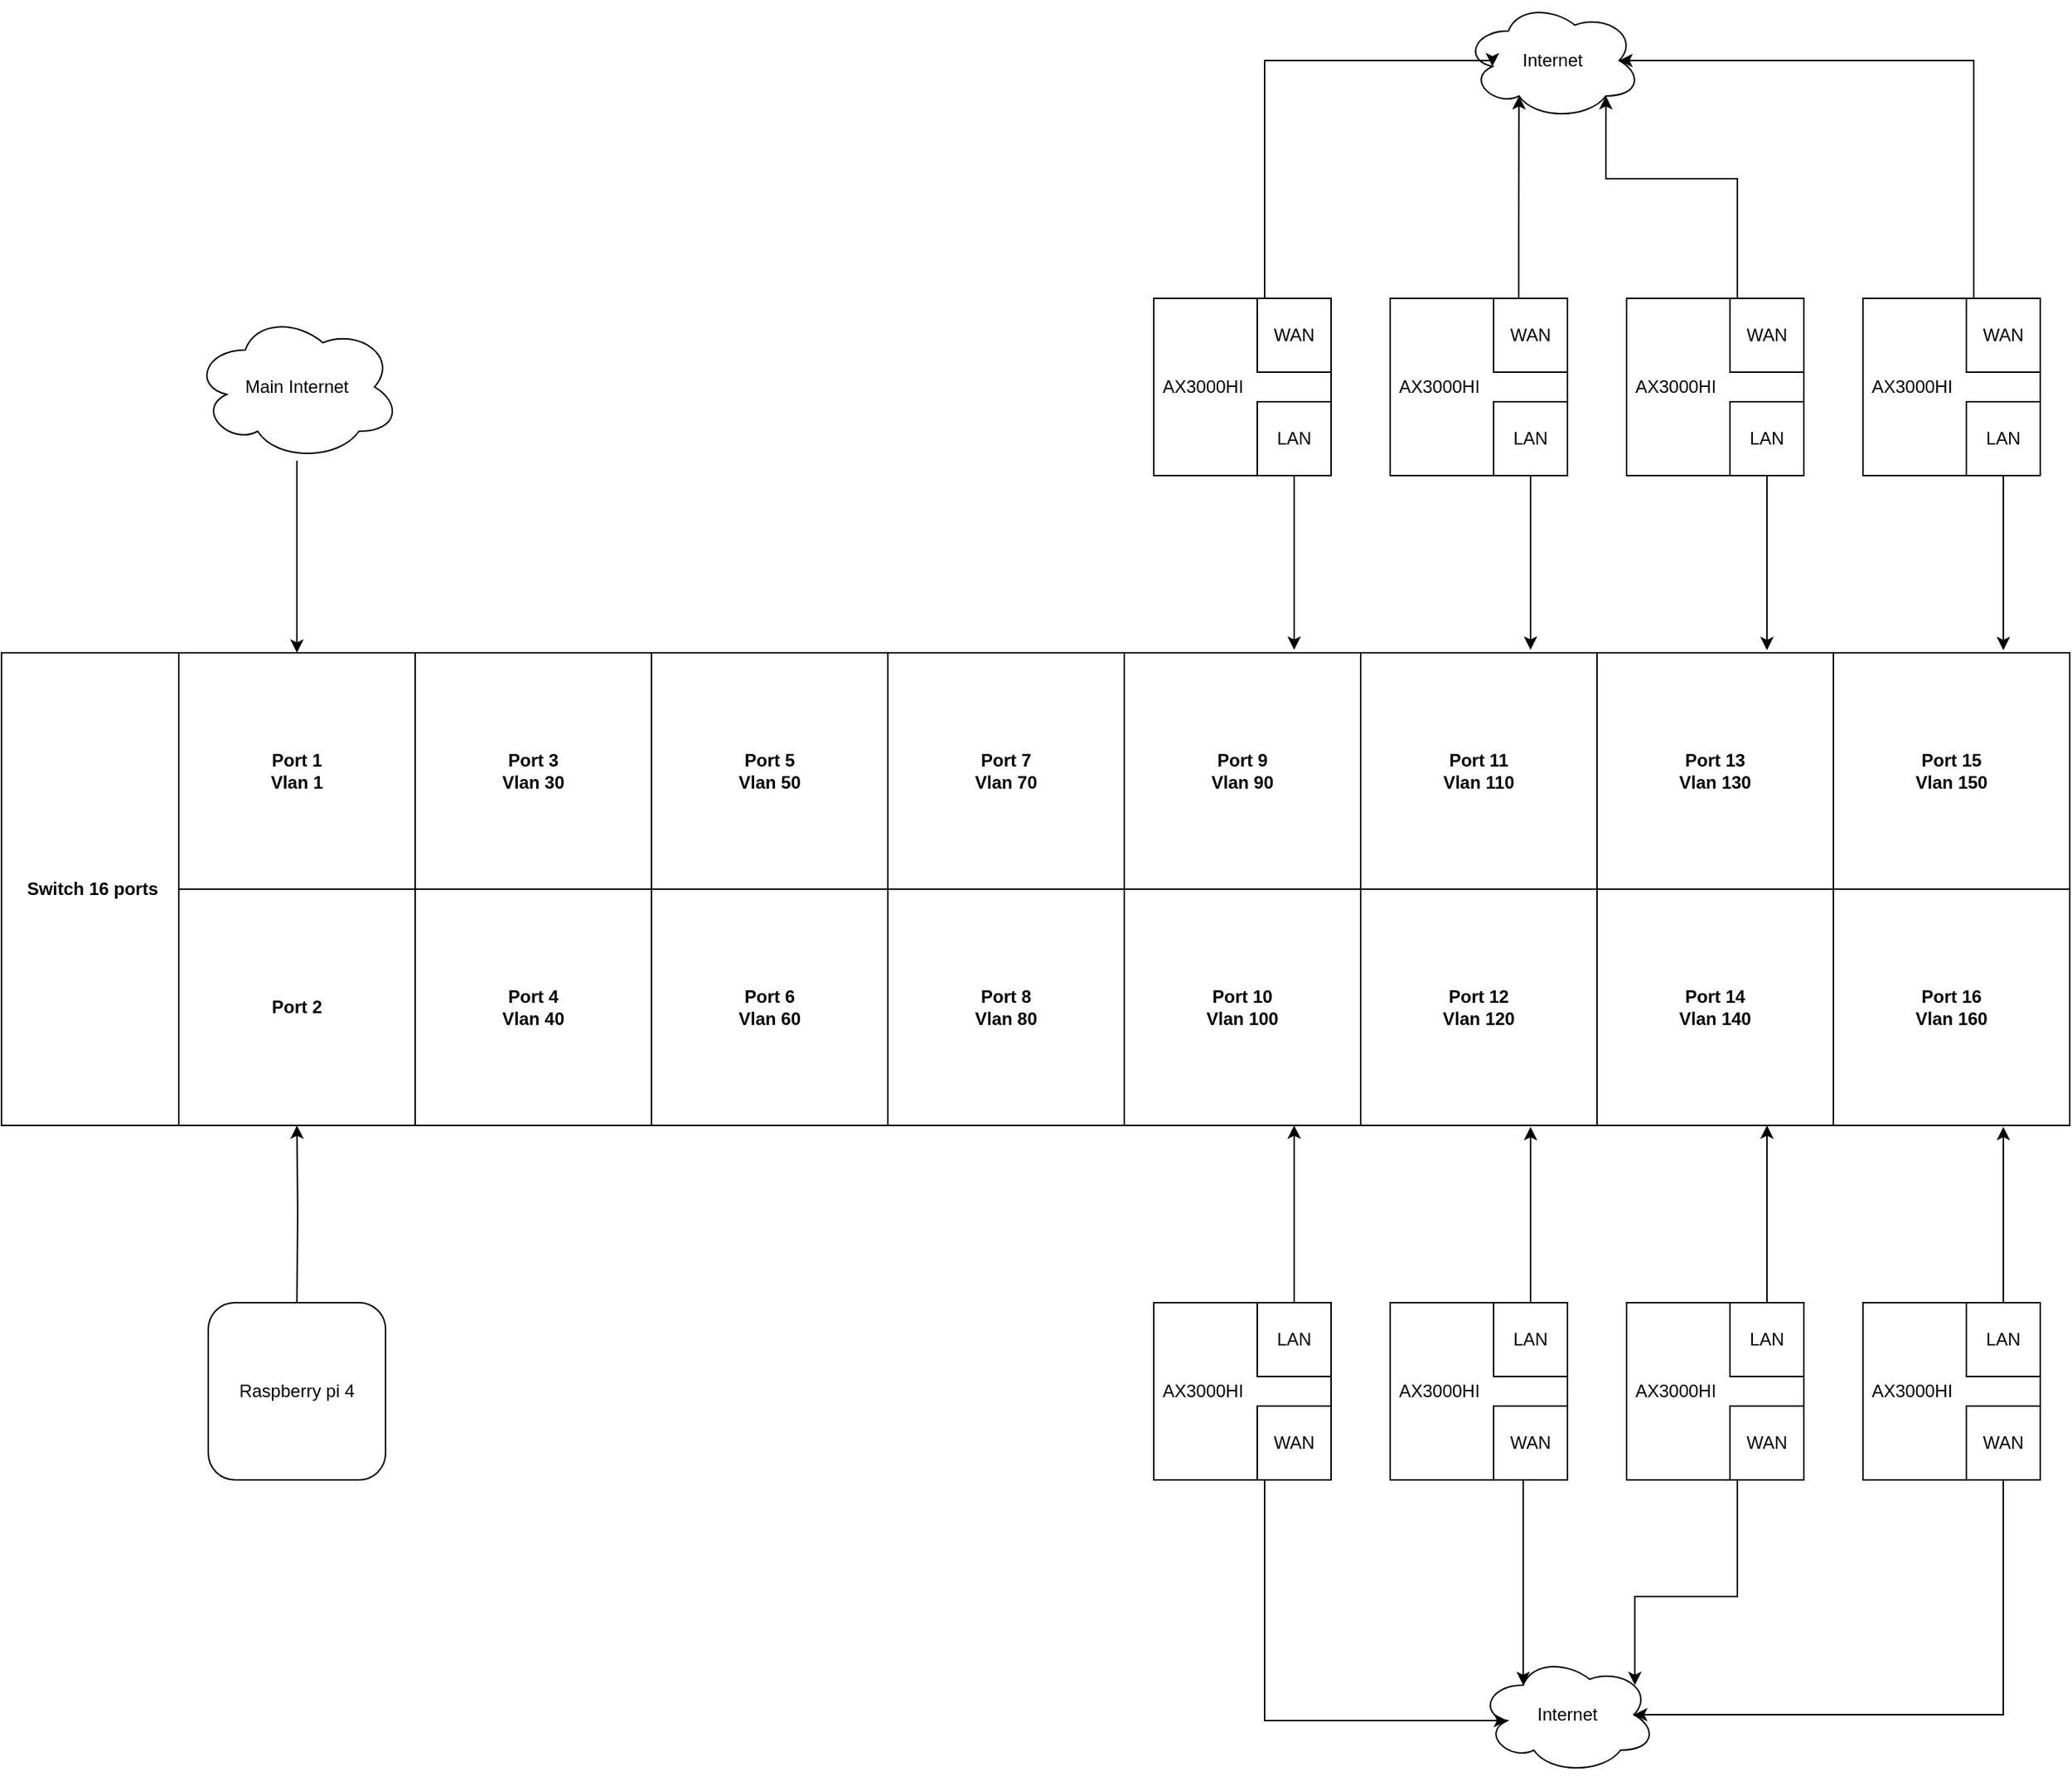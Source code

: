 <mxfile version="24.7.17">
  <diagram name="Page-1" id="Pustb5GKsU62MvkAhm4x">
    <mxGraphModel dx="2587" dy="2399" grid="1" gridSize="10" guides="1" tooltips="1" connect="1" arrows="1" fold="1" page="1" pageScale="1" pageWidth="827" pageHeight="1169" math="0" shadow="0">
      <root>
        <mxCell id="0" />
        <mxCell id="1" parent="0" />
        <mxCell id="XB9vf3TUTmff6KcdeBLE-42" value="&lt;div&gt;Port 2&lt;/div&gt;" style="whiteSpace=wrap;html=1;aspect=fixed;fontStyle=1" vertex="1" parent="1">
          <mxGeometry x="260" y="1" width="160" height="160" as="geometry" />
        </mxCell>
        <mxCell id="XB9vf3TUTmff6KcdeBLE-43" value="&lt;div&gt;Port 4&lt;/div&gt;&lt;div&gt;Vlan 40&lt;br&gt;&lt;/div&gt;" style="whiteSpace=wrap;html=1;aspect=fixed;fontStyle=1" vertex="1" parent="1">
          <mxGeometry x="420" y="1" width="160" height="160" as="geometry" />
        </mxCell>
        <mxCell id="XB9vf3TUTmff6KcdeBLE-44" value="&lt;div&gt;Port 6&lt;/div&gt;&lt;div&gt;Vlan 60&lt;br&gt;&lt;/div&gt;" style="whiteSpace=wrap;html=1;aspect=fixed;fontStyle=1" vertex="1" parent="1">
          <mxGeometry x="580" y="1" width="160" height="160" as="geometry" />
        </mxCell>
        <mxCell id="XB9vf3TUTmff6KcdeBLE-45" value="&lt;div&gt;Port 8&lt;/div&gt;&lt;div&gt;Vlan 80&lt;br&gt;&lt;/div&gt;" style="whiteSpace=wrap;html=1;aspect=fixed;fontStyle=1" vertex="1" parent="1">
          <mxGeometry x="740" y="1" width="160" height="160" as="geometry" />
        </mxCell>
        <mxCell id="XB9vf3TUTmff6KcdeBLE-46" value="&lt;div&gt;Port 10&lt;/div&gt;&lt;div&gt;Vlan 100&lt;br&gt;&lt;/div&gt;" style="whiteSpace=wrap;html=1;aspect=fixed;fontStyle=1" vertex="1" parent="1">
          <mxGeometry x="900" y="1" width="160" height="160" as="geometry" />
        </mxCell>
        <mxCell id="XB9vf3TUTmff6KcdeBLE-47" value="&lt;div&gt;Port 12&lt;/div&gt;&lt;div&gt;Vlan 120&lt;br&gt;&lt;/div&gt;" style="whiteSpace=wrap;html=1;aspect=fixed;fontStyle=1" vertex="1" parent="1">
          <mxGeometry x="1060" y="1" width="160" height="160" as="geometry" />
        </mxCell>
        <mxCell id="XB9vf3TUTmff6KcdeBLE-48" value="&lt;div&gt;Port 14&lt;/div&gt;&lt;div&gt;Vlan 140&lt;br&gt;&lt;/div&gt;" style="whiteSpace=wrap;html=1;aspect=fixed;fontStyle=1" vertex="1" parent="1">
          <mxGeometry x="1220" y="1" width="160" height="160" as="geometry" />
        </mxCell>
        <mxCell id="XB9vf3TUTmff6KcdeBLE-49" value="&lt;div&gt;Port 16&lt;/div&gt;&lt;div&gt;Vlan 160&lt;br&gt;&lt;/div&gt;" style="whiteSpace=wrap;html=1;aspect=fixed;fontStyle=1" vertex="1" parent="1">
          <mxGeometry x="1380" y="1" width="160" height="160" as="geometry" />
        </mxCell>
        <mxCell id="XB9vf3TUTmff6KcdeBLE-50" value="Port 1&lt;br&gt;Vlan 1" style="whiteSpace=wrap;html=1;aspect=fixed;fontStyle=1" vertex="1" parent="1">
          <mxGeometry x="260" y="-159" width="160" height="160" as="geometry" />
        </mxCell>
        <mxCell id="XB9vf3TUTmff6KcdeBLE-51" value="&lt;div&gt;Port 3&lt;/div&gt;&lt;div&gt;Vlan 30&lt;br&gt;&lt;/div&gt;" style="whiteSpace=wrap;html=1;aspect=fixed;fontStyle=1" vertex="1" parent="1">
          <mxGeometry x="420" y="-159" width="160" height="160" as="geometry" />
        </mxCell>
        <mxCell id="XB9vf3TUTmff6KcdeBLE-52" value="&lt;div&gt;Port 5&lt;/div&gt;&lt;div&gt;Vlan 50&lt;br&gt;&lt;/div&gt;" style="whiteSpace=wrap;html=1;aspect=fixed;fontStyle=1" vertex="1" parent="1">
          <mxGeometry x="580" y="-159" width="160" height="160" as="geometry" />
        </mxCell>
        <mxCell id="XB9vf3TUTmff6KcdeBLE-53" value="&lt;div&gt;Port 7&lt;/div&gt;&lt;div&gt;Vlan 70&lt;br&gt;&lt;/div&gt;" style="whiteSpace=wrap;html=1;aspect=fixed;fontStyle=1" vertex="1" parent="1">
          <mxGeometry x="740" y="-159" width="160" height="160" as="geometry" />
        </mxCell>
        <mxCell id="XB9vf3TUTmff6KcdeBLE-54" value="&lt;div&gt;Port 9&lt;/div&gt;&lt;div&gt;Vlan 90&lt;br&gt;&lt;/div&gt;" style="whiteSpace=wrap;html=1;aspect=fixed;fontStyle=1" vertex="1" parent="1">
          <mxGeometry x="900" y="-159" width="160" height="160" as="geometry" />
        </mxCell>
        <mxCell id="XB9vf3TUTmff6KcdeBLE-55" value="&lt;div&gt;Port 11&lt;/div&gt;&lt;div&gt;Vlan 110&lt;br&gt;&lt;/div&gt;" style="whiteSpace=wrap;html=1;aspect=fixed;fontStyle=1" vertex="1" parent="1">
          <mxGeometry x="1060" y="-159" width="160" height="160" as="geometry" />
        </mxCell>
        <mxCell id="XB9vf3TUTmff6KcdeBLE-56" value="&lt;div&gt;Port 13&lt;/div&gt;&lt;div&gt;Vlan 130&lt;br&gt;&lt;/div&gt;" style="whiteSpace=wrap;html=1;aspect=fixed;fontStyle=1" vertex="1" parent="1">
          <mxGeometry x="1220" y="-159" width="160" height="160" as="geometry" />
        </mxCell>
        <mxCell id="XB9vf3TUTmff6KcdeBLE-57" value="&lt;div&gt;Port 15&lt;/div&gt;&lt;div&gt;Vlan 150&lt;br&gt;&lt;/div&gt;" style="whiteSpace=wrap;html=1;aspect=fixed;fontStyle=1" vertex="1" parent="1">
          <mxGeometry x="1380" y="-159" width="160" height="160" as="geometry" />
        </mxCell>
        <mxCell id="XB9vf3TUTmff6KcdeBLE-58" value="&amp;nbsp;Switch 16 ports" style="rounded=0;whiteSpace=wrap;html=1;fontStyle=1" vertex="1" parent="1">
          <mxGeometry x="140" y="-159" width="120" height="320" as="geometry" />
        </mxCell>
        <mxCell id="XB9vf3TUTmff6KcdeBLE-60" style="edgeStyle=orthogonalEdgeStyle;rounded=0;orthogonalLoop=1;jettySize=auto;html=1;entryX=0.5;entryY=1;entryDx=0;entryDy=0;" edge="1" parent="1" target="XB9vf3TUTmff6KcdeBLE-42">
          <mxGeometry relative="1" as="geometry">
            <mxPoint x="340" y="281" as="sourcePoint" />
          </mxGeometry>
        </mxCell>
        <mxCell id="XB9vf3TUTmff6KcdeBLE-62" style="edgeStyle=orthogonalEdgeStyle;rounded=0;orthogonalLoop=1;jettySize=auto;html=1;" edge="1" parent="1" source="XB9vf3TUTmff6KcdeBLE-61" target="XB9vf3TUTmff6KcdeBLE-50">
          <mxGeometry relative="1" as="geometry" />
        </mxCell>
        <mxCell id="XB9vf3TUTmff6KcdeBLE-61" value="Main Internet" style="ellipse;shape=cloud;whiteSpace=wrap;html=1;" vertex="1" parent="1">
          <mxGeometry x="270" y="-389" width="140" height="100" as="geometry" />
        </mxCell>
        <mxCell id="XB9vf3TUTmff6KcdeBLE-81" value="" style="group" vertex="1" connectable="0" parent="1">
          <mxGeometry x="1240" y="-399" width="120" height="120" as="geometry" />
        </mxCell>
        <mxCell id="XB9vf3TUTmff6KcdeBLE-76" value="AX3000HI&amp;nbsp;&amp;nbsp;&amp;nbsp;&amp;nbsp;&amp;nbsp;&amp;nbsp;&amp;nbsp;&amp;nbsp;&amp;nbsp;&amp;nbsp;&amp;nbsp;&amp;nbsp;&amp;nbsp;&amp;nbsp;&amp;nbsp;&amp;nbsp; " style="rounded=0;whiteSpace=wrap;html=1;" vertex="1" parent="XB9vf3TUTmff6KcdeBLE-81">
          <mxGeometry width="120" height="120.0" as="geometry" />
        </mxCell>
        <mxCell id="XB9vf3TUTmff6KcdeBLE-77" value="WAN" style="whiteSpace=wrap;html=1;aspect=fixed;" vertex="1" parent="XB9vf3TUTmff6KcdeBLE-81">
          <mxGeometry x="70" width="50" height="50" as="geometry" />
        </mxCell>
        <mxCell id="XB9vf3TUTmff6KcdeBLE-79" value="LAN" style="whiteSpace=wrap;html=1;aspect=fixed;" vertex="1" parent="XB9vf3TUTmff6KcdeBLE-81">
          <mxGeometry x="70" y="70.005" width="50" height="50" as="geometry" />
        </mxCell>
        <mxCell id="XB9vf3TUTmff6KcdeBLE-82" value="" style="group" vertex="1" connectable="0" parent="1">
          <mxGeometry x="1400" y="-399" width="120" height="120" as="geometry" />
        </mxCell>
        <mxCell id="XB9vf3TUTmff6KcdeBLE-83" value="AX3000HI&amp;nbsp;&amp;nbsp;&amp;nbsp;&amp;nbsp;&amp;nbsp;&amp;nbsp;&amp;nbsp;&amp;nbsp;&amp;nbsp;&amp;nbsp;&amp;nbsp;&amp;nbsp;&amp;nbsp;&amp;nbsp;&amp;nbsp;&amp;nbsp; " style="rounded=0;whiteSpace=wrap;html=1;" vertex="1" parent="XB9vf3TUTmff6KcdeBLE-82">
          <mxGeometry width="120" height="120.0" as="geometry" />
        </mxCell>
        <mxCell id="XB9vf3TUTmff6KcdeBLE-84" value="WAN" style="whiteSpace=wrap;html=1;aspect=fixed;" vertex="1" parent="XB9vf3TUTmff6KcdeBLE-82">
          <mxGeometry x="70" width="50" height="50" as="geometry" />
        </mxCell>
        <mxCell id="XB9vf3TUTmff6KcdeBLE-85" style="edgeStyle=orthogonalEdgeStyle;rounded=0;orthogonalLoop=1;jettySize=auto;html=1;entryX=0.719;entryY=0.011;entryDx=0;entryDy=0;entryPerimeter=0;" edge="1" parent="XB9vf3TUTmff6KcdeBLE-82" source="XB9vf3TUTmff6KcdeBLE-86">
          <mxGeometry relative="1" as="geometry" />
        </mxCell>
        <mxCell id="XB9vf3TUTmff6KcdeBLE-86" value="LAN" style="whiteSpace=wrap;html=1;aspect=fixed;" vertex="1" parent="XB9vf3TUTmff6KcdeBLE-82">
          <mxGeometry x="70" y="70.005" width="50" height="50" as="geometry" />
        </mxCell>
        <mxCell id="XB9vf3TUTmff6KcdeBLE-87" style="edgeStyle=orthogonalEdgeStyle;rounded=0;orthogonalLoop=1;jettySize=auto;html=1;entryX=0.719;entryY=-0.011;entryDx=0;entryDy=0;entryPerimeter=0;" edge="1" parent="1" source="XB9vf3TUTmff6KcdeBLE-86" target="XB9vf3TUTmff6KcdeBLE-57">
          <mxGeometry relative="1" as="geometry" />
        </mxCell>
        <mxCell id="XB9vf3TUTmff6KcdeBLE-80" style="edgeStyle=orthogonalEdgeStyle;rounded=0;orthogonalLoop=1;jettySize=auto;html=1;entryX=0.719;entryY=-0.011;entryDx=0;entryDy=0;entryPerimeter=0;" edge="1" parent="1" source="XB9vf3TUTmff6KcdeBLE-79" target="XB9vf3TUTmff6KcdeBLE-56">
          <mxGeometry relative="1" as="geometry">
            <mxPoint x="1335" y="-169" as="targetPoint" />
          </mxGeometry>
        </mxCell>
        <mxCell id="XB9vf3TUTmff6KcdeBLE-88" value="" style="group" vertex="1" connectable="0" parent="1">
          <mxGeometry x="1240" y="281" width="120" height="120" as="geometry" />
        </mxCell>
        <mxCell id="XB9vf3TUTmff6KcdeBLE-89" value="AX3000HI&amp;nbsp;&amp;nbsp;&amp;nbsp;&amp;nbsp;&amp;nbsp;&amp;nbsp;&amp;nbsp;&amp;nbsp;&amp;nbsp;&amp;nbsp;&amp;nbsp;&amp;nbsp;&amp;nbsp;&amp;nbsp;&amp;nbsp;&amp;nbsp; " style="rounded=0;whiteSpace=wrap;html=1;" vertex="1" parent="XB9vf3TUTmff6KcdeBLE-88">
          <mxGeometry width="120" height="120.0" as="geometry" />
        </mxCell>
        <mxCell id="XB9vf3TUTmff6KcdeBLE-90" value="LAN" style="whiteSpace=wrap;html=1;aspect=fixed;" vertex="1" parent="XB9vf3TUTmff6KcdeBLE-88">
          <mxGeometry x="70" width="50" height="50" as="geometry" />
        </mxCell>
        <mxCell id="XB9vf3TUTmff6KcdeBLE-91" style="edgeStyle=orthogonalEdgeStyle;rounded=0;orthogonalLoop=1;jettySize=auto;html=1;entryX=0.719;entryY=0.011;entryDx=0;entryDy=0;entryPerimeter=0;" edge="1" parent="XB9vf3TUTmff6KcdeBLE-88" source="XB9vf3TUTmff6KcdeBLE-92">
          <mxGeometry relative="1" as="geometry" />
        </mxCell>
        <mxCell id="XB9vf3TUTmff6KcdeBLE-92" value="WAN" style="whiteSpace=wrap;html=1;aspect=fixed;" vertex="1" parent="XB9vf3TUTmff6KcdeBLE-88">
          <mxGeometry x="70" y="70.005" width="50" height="50" as="geometry" />
        </mxCell>
        <mxCell id="XB9vf3TUTmff6KcdeBLE-93" value="" style="group" vertex="1" connectable="0" parent="1">
          <mxGeometry x="1400" y="281" width="120" height="120" as="geometry" />
        </mxCell>
        <mxCell id="XB9vf3TUTmff6KcdeBLE-94" value="AX3000HI&amp;nbsp;&amp;nbsp;&amp;nbsp;&amp;nbsp;&amp;nbsp;&amp;nbsp;&amp;nbsp;&amp;nbsp;&amp;nbsp;&amp;nbsp;&amp;nbsp;&amp;nbsp;&amp;nbsp;&amp;nbsp;&amp;nbsp;&amp;nbsp; " style="rounded=0;whiteSpace=wrap;html=1;" vertex="1" parent="XB9vf3TUTmff6KcdeBLE-93">
          <mxGeometry width="120" height="120.0" as="geometry" />
        </mxCell>
        <mxCell id="XB9vf3TUTmff6KcdeBLE-95" value="LAN" style="whiteSpace=wrap;html=1;aspect=fixed;" vertex="1" parent="XB9vf3TUTmff6KcdeBLE-93">
          <mxGeometry x="70" width="50" height="50" as="geometry" />
        </mxCell>
        <mxCell id="XB9vf3TUTmff6KcdeBLE-96" style="edgeStyle=orthogonalEdgeStyle;rounded=0;orthogonalLoop=1;jettySize=auto;html=1;entryX=0.719;entryY=0.011;entryDx=0;entryDy=0;entryPerimeter=0;" edge="1" parent="XB9vf3TUTmff6KcdeBLE-93" source="XB9vf3TUTmff6KcdeBLE-97">
          <mxGeometry relative="1" as="geometry" />
        </mxCell>
        <mxCell id="XB9vf3TUTmff6KcdeBLE-97" value="WAN" style="whiteSpace=wrap;html=1;aspect=fixed;" vertex="1" parent="XB9vf3TUTmff6KcdeBLE-93">
          <mxGeometry x="70" y="70.005" width="50" height="50" as="geometry" />
        </mxCell>
        <mxCell id="XB9vf3TUTmff6KcdeBLE-98" style="edgeStyle=orthogonalEdgeStyle;rounded=0;orthogonalLoop=1;jettySize=auto;html=1;entryX=0.719;entryY=1;entryDx=0;entryDy=0;entryPerimeter=0;" edge="1" parent="1" source="XB9vf3TUTmff6KcdeBLE-90" target="XB9vf3TUTmff6KcdeBLE-48">
          <mxGeometry relative="1" as="geometry">
            <mxPoint x="1335" y="165" as="targetPoint" />
          </mxGeometry>
        </mxCell>
        <mxCell id="XB9vf3TUTmff6KcdeBLE-99" style="edgeStyle=orthogonalEdgeStyle;rounded=0;orthogonalLoop=1;jettySize=auto;html=1;entryX=0.719;entryY=1.006;entryDx=0;entryDy=0;entryPerimeter=0;" edge="1" parent="1" source="XB9vf3TUTmff6KcdeBLE-95" target="XB9vf3TUTmff6KcdeBLE-49">
          <mxGeometry relative="1" as="geometry" />
        </mxCell>
        <mxCell id="XB9vf3TUTmff6KcdeBLE-100" value="" style="group" vertex="1" connectable="0" parent="1">
          <mxGeometry x="920" y="-399" width="120" height="120" as="geometry" />
        </mxCell>
        <mxCell id="XB9vf3TUTmff6KcdeBLE-101" value="AX3000HI&amp;nbsp;&amp;nbsp;&amp;nbsp;&amp;nbsp;&amp;nbsp;&amp;nbsp;&amp;nbsp;&amp;nbsp;&amp;nbsp;&amp;nbsp;&amp;nbsp;&amp;nbsp;&amp;nbsp;&amp;nbsp;&amp;nbsp;&amp;nbsp; " style="rounded=0;whiteSpace=wrap;html=1;" vertex="1" parent="XB9vf3TUTmff6KcdeBLE-100">
          <mxGeometry width="120" height="120.0" as="geometry" />
        </mxCell>
        <mxCell id="XB9vf3TUTmff6KcdeBLE-102" value="WAN" style="whiteSpace=wrap;html=1;aspect=fixed;" vertex="1" parent="XB9vf3TUTmff6KcdeBLE-100">
          <mxGeometry x="70" width="50" height="50" as="geometry" />
        </mxCell>
        <mxCell id="XB9vf3TUTmff6KcdeBLE-103" value="LAN" style="whiteSpace=wrap;html=1;aspect=fixed;" vertex="1" parent="XB9vf3TUTmff6KcdeBLE-100">
          <mxGeometry x="70" y="70.005" width="50" height="50" as="geometry" />
        </mxCell>
        <mxCell id="XB9vf3TUTmff6KcdeBLE-104" value="" style="group" vertex="1" connectable="0" parent="1">
          <mxGeometry x="1080" y="-399" width="120" height="120" as="geometry" />
        </mxCell>
        <mxCell id="XB9vf3TUTmff6KcdeBLE-105" value="AX3000HI&amp;nbsp;&amp;nbsp;&amp;nbsp;&amp;nbsp;&amp;nbsp;&amp;nbsp;&amp;nbsp;&amp;nbsp;&amp;nbsp;&amp;nbsp;&amp;nbsp;&amp;nbsp;&amp;nbsp;&amp;nbsp;&amp;nbsp;&amp;nbsp; " style="rounded=0;whiteSpace=wrap;html=1;" vertex="1" parent="XB9vf3TUTmff6KcdeBLE-104">
          <mxGeometry width="120" height="120.0" as="geometry" />
        </mxCell>
        <mxCell id="XB9vf3TUTmff6KcdeBLE-106" value="WAN" style="whiteSpace=wrap;html=1;aspect=fixed;" vertex="1" parent="XB9vf3TUTmff6KcdeBLE-104">
          <mxGeometry x="70" width="50" height="50" as="geometry" />
        </mxCell>
        <mxCell id="XB9vf3TUTmff6KcdeBLE-107" style="edgeStyle=orthogonalEdgeStyle;rounded=0;orthogonalLoop=1;jettySize=auto;html=1;entryX=0.719;entryY=0.011;entryDx=0;entryDy=0;entryPerimeter=0;" edge="1" parent="XB9vf3TUTmff6KcdeBLE-104" source="XB9vf3TUTmff6KcdeBLE-108">
          <mxGeometry relative="1" as="geometry" />
        </mxCell>
        <mxCell id="XB9vf3TUTmff6KcdeBLE-108" value="LAN" style="whiteSpace=wrap;html=1;aspect=fixed;" vertex="1" parent="XB9vf3TUTmff6KcdeBLE-104">
          <mxGeometry x="70" y="70.005" width="50" height="50" as="geometry" />
        </mxCell>
        <mxCell id="XB9vf3TUTmff6KcdeBLE-109" style="edgeStyle=orthogonalEdgeStyle;rounded=0;orthogonalLoop=1;jettySize=auto;html=1;entryX=0.719;entryY=-0.011;entryDx=0;entryDy=0;entryPerimeter=0;" edge="1" parent="1" source="XB9vf3TUTmff6KcdeBLE-108">
          <mxGeometry relative="1" as="geometry">
            <mxPoint x="1175" y="-161" as="targetPoint" />
          </mxGeometry>
        </mxCell>
        <mxCell id="XB9vf3TUTmff6KcdeBLE-110" style="edgeStyle=orthogonalEdgeStyle;rounded=0;orthogonalLoop=1;jettySize=auto;html=1;entryX=0.719;entryY=-0.011;entryDx=0;entryDy=0;entryPerimeter=0;" edge="1" parent="1" source="XB9vf3TUTmff6KcdeBLE-103">
          <mxGeometry relative="1" as="geometry">
            <mxPoint x="1015" y="-161" as="targetPoint" />
          </mxGeometry>
        </mxCell>
        <mxCell id="XB9vf3TUTmff6KcdeBLE-111" value="" style="group" vertex="1" connectable="0" parent="1">
          <mxGeometry x="920" y="281" width="120" height="120" as="geometry" />
        </mxCell>
        <mxCell id="XB9vf3TUTmff6KcdeBLE-112" value="AX3000HI&amp;nbsp;&amp;nbsp;&amp;nbsp;&amp;nbsp;&amp;nbsp;&amp;nbsp;&amp;nbsp;&amp;nbsp;&amp;nbsp;&amp;nbsp;&amp;nbsp;&amp;nbsp;&amp;nbsp;&amp;nbsp;&amp;nbsp;&amp;nbsp; " style="rounded=0;whiteSpace=wrap;html=1;" vertex="1" parent="XB9vf3TUTmff6KcdeBLE-111">
          <mxGeometry width="120" height="120.0" as="geometry" />
        </mxCell>
        <mxCell id="XB9vf3TUTmff6KcdeBLE-113" value="LAN" style="whiteSpace=wrap;html=1;aspect=fixed;" vertex="1" parent="XB9vf3TUTmff6KcdeBLE-111">
          <mxGeometry x="70" width="50" height="50" as="geometry" />
        </mxCell>
        <mxCell id="XB9vf3TUTmff6KcdeBLE-114" style="edgeStyle=orthogonalEdgeStyle;rounded=0;orthogonalLoop=1;jettySize=auto;html=1;entryX=0.719;entryY=0.011;entryDx=0;entryDy=0;entryPerimeter=0;" edge="1" parent="XB9vf3TUTmff6KcdeBLE-111" source="XB9vf3TUTmff6KcdeBLE-115">
          <mxGeometry relative="1" as="geometry" />
        </mxCell>
        <mxCell id="XB9vf3TUTmff6KcdeBLE-115" value="WAN" style="whiteSpace=wrap;html=1;aspect=fixed;" vertex="1" parent="XB9vf3TUTmff6KcdeBLE-111">
          <mxGeometry x="70" y="70.005" width="50" height="50" as="geometry" />
        </mxCell>
        <mxCell id="XB9vf3TUTmff6KcdeBLE-116" value="" style="group" vertex="1" connectable="0" parent="1">
          <mxGeometry x="1080" y="281" width="120" height="120" as="geometry" />
        </mxCell>
        <mxCell id="XB9vf3TUTmff6KcdeBLE-117" value="AX3000HI&amp;nbsp;&amp;nbsp;&amp;nbsp;&amp;nbsp;&amp;nbsp;&amp;nbsp;&amp;nbsp;&amp;nbsp;&amp;nbsp;&amp;nbsp;&amp;nbsp;&amp;nbsp;&amp;nbsp;&amp;nbsp;&amp;nbsp;&amp;nbsp; " style="rounded=0;whiteSpace=wrap;html=1;" vertex="1" parent="XB9vf3TUTmff6KcdeBLE-116">
          <mxGeometry width="120" height="120.0" as="geometry" />
        </mxCell>
        <mxCell id="XB9vf3TUTmff6KcdeBLE-118" value="LAN" style="whiteSpace=wrap;html=1;aspect=fixed;" vertex="1" parent="XB9vf3TUTmff6KcdeBLE-116">
          <mxGeometry x="70" width="50" height="50" as="geometry" />
        </mxCell>
        <mxCell id="XB9vf3TUTmff6KcdeBLE-119" style="edgeStyle=orthogonalEdgeStyle;rounded=0;orthogonalLoop=1;jettySize=auto;html=1;entryX=0.719;entryY=0.011;entryDx=0;entryDy=0;entryPerimeter=0;" edge="1" parent="XB9vf3TUTmff6KcdeBLE-116" source="XB9vf3TUTmff6KcdeBLE-120">
          <mxGeometry relative="1" as="geometry" />
        </mxCell>
        <mxCell id="XB9vf3TUTmff6KcdeBLE-120" value="WAN" style="whiteSpace=wrap;html=1;aspect=fixed;" vertex="1" parent="XB9vf3TUTmff6KcdeBLE-116">
          <mxGeometry x="70" y="70.005" width="50" height="50" as="geometry" />
        </mxCell>
        <mxCell id="XB9vf3TUTmff6KcdeBLE-121" style="edgeStyle=orthogonalEdgeStyle;rounded=0;orthogonalLoop=1;jettySize=auto;html=1;entryX=0.719;entryY=1;entryDx=0;entryDy=0;entryPerimeter=0;" edge="1" parent="1" source="XB9vf3TUTmff6KcdeBLE-113">
          <mxGeometry relative="1" as="geometry">
            <mxPoint x="1015" y="161" as="targetPoint" />
          </mxGeometry>
        </mxCell>
        <mxCell id="XB9vf3TUTmff6KcdeBLE-122" style="edgeStyle=orthogonalEdgeStyle;rounded=0;orthogonalLoop=1;jettySize=auto;html=1;entryX=0.719;entryY=1.006;entryDx=0;entryDy=0;entryPerimeter=0;" edge="1" parent="1" source="XB9vf3TUTmff6KcdeBLE-118">
          <mxGeometry relative="1" as="geometry">
            <mxPoint x="1175" y="162" as="targetPoint" />
          </mxGeometry>
        </mxCell>
        <mxCell id="XB9vf3TUTmff6KcdeBLE-124" value="Raspberry pi 4" style="rounded=1;whiteSpace=wrap;html=1;" vertex="1" parent="1">
          <mxGeometry x="280" y="281" width="120" height="120" as="geometry" />
        </mxCell>
        <mxCell id="XB9vf3TUTmff6KcdeBLE-125" value="Internet" style="ellipse;shape=cloud;whiteSpace=wrap;html=1;" vertex="1" parent="1">
          <mxGeometry x="1130" y="-600" width="120" height="80" as="geometry" />
        </mxCell>
        <mxCell id="XB9vf3TUTmff6KcdeBLE-128" style="edgeStyle=orthogonalEdgeStyle;rounded=0;orthogonalLoop=1;jettySize=auto;html=1;entryX=0.16;entryY=0.55;entryDx=0;entryDy=0;entryPerimeter=0;" edge="1" parent="1" source="XB9vf3TUTmff6KcdeBLE-102" target="XB9vf3TUTmff6KcdeBLE-125">
          <mxGeometry relative="1" as="geometry">
            <Array as="points">
              <mxPoint x="995" y="-560" />
              <mxPoint x="1149" y="-560" />
            </Array>
          </mxGeometry>
        </mxCell>
        <mxCell id="XB9vf3TUTmff6KcdeBLE-129" style="edgeStyle=orthogonalEdgeStyle;rounded=0;orthogonalLoop=1;jettySize=auto;html=1;entryX=0.31;entryY=0.8;entryDx=0;entryDy=0;entryPerimeter=0;" edge="1" parent="1" source="XB9vf3TUTmff6KcdeBLE-106" target="XB9vf3TUTmff6KcdeBLE-125">
          <mxGeometry relative="1" as="geometry">
            <Array as="points">
              <mxPoint x="1167" y="-440" />
              <mxPoint x="1167" y="-440" />
            </Array>
          </mxGeometry>
        </mxCell>
        <mxCell id="XB9vf3TUTmff6KcdeBLE-130" style="edgeStyle=orthogonalEdgeStyle;rounded=0;orthogonalLoop=1;jettySize=auto;html=1;entryX=0.8;entryY=0.8;entryDx=0;entryDy=0;entryPerimeter=0;" edge="1" parent="1" source="XB9vf3TUTmff6KcdeBLE-77" target="XB9vf3TUTmff6KcdeBLE-125">
          <mxGeometry relative="1" as="geometry">
            <Array as="points">
              <mxPoint x="1315" y="-480" />
              <mxPoint x="1226" y="-480" />
            </Array>
          </mxGeometry>
        </mxCell>
        <mxCell id="XB9vf3TUTmff6KcdeBLE-131" style="edgeStyle=orthogonalEdgeStyle;rounded=0;orthogonalLoop=1;jettySize=auto;html=1;entryX=0.875;entryY=0.5;entryDx=0;entryDy=0;entryPerimeter=0;" edge="1" parent="1" source="XB9vf3TUTmff6KcdeBLE-84" target="XB9vf3TUTmff6KcdeBLE-125">
          <mxGeometry relative="1" as="geometry">
            <Array as="points">
              <mxPoint x="1475" y="-560" />
            </Array>
          </mxGeometry>
        </mxCell>
        <mxCell id="XB9vf3TUTmff6KcdeBLE-132" value="Internet" style="ellipse;shape=cloud;whiteSpace=wrap;html=1;" vertex="1" parent="1">
          <mxGeometry x="1140" y="520" width="120" height="80" as="geometry" />
        </mxCell>
        <mxCell id="XB9vf3TUTmff6KcdeBLE-133" style="edgeStyle=orthogonalEdgeStyle;rounded=0;orthogonalLoop=1;jettySize=auto;html=1;entryX=0.16;entryY=0.55;entryDx=0;entryDy=0;entryPerimeter=0;" edge="1" parent="1" source="XB9vf3TUTmff6KcdeBLE-115" target="XB9vf3TUTmff6KcdeBLE-132">
          <mxGeometry relative="1" as="geometry">
            <Array as="points">
              <mxPoint x="995" y="564" />
            </Array>
          </mxGeometry>
        </mxCell>
        <mxCell id="XB9vf3TUTmff6KcdeBLE-134" style="edgeStyle=orthogonalEdgeStyle;rounded=0;orthogonalLoop=1;jettySize=auto;html=1;entryX=0.25;entryY=0.25;entryDx=0;entryDy=0;entryPerimeter=0;" edge="1" parent="1" source="XB9vf3TUTmff6KcdeBLE-120" target="XB9vf3TUTmff6KcdeBLE-132">
          <mxGeometry relative="1" as="geometry">
            <Array as="points">
              <mxPoint x="1170" y="430" />
              <mxPoint x="1170" y="430" />
            </Array>
          </mxGeometry>
        </mxCell>
        <mxCell id="XB9vf3TUTmff6KcdeBLE-135" style="edgeStyle=orthogonalEdgeStyle;rounded=0;orthogonalLoop=1;jettySize=auto;html=1;entryX=0.88;entryY=0.25;entryDx=0;entryDy=0;entryPerimeter=0;" edge="1" parent="1" source="XB9vf3TUTmff6KcdeBLE-92" target="XB9vf3TUTmff6KcdeBLE-132">
          <mxGeometry relative="1" as="geometry">
            <Array as="points">
              <mxPoint x="1315" y="480" />
              <mxPoint x="1246" y="480" />
            </Array>
          </mxGeometry>
        </mxCell>
        <mxCell id="XB9vf3TUTmff6KcdeBLE-137" style="edgeStyle=orthogonalEdgeStyle;rounded=0;orthogonalLoop=1;jettySize=auto;html=1;entryX=0.875;entryY=0.5;entryDx=0;entryDy=0;entryPerimeter=0;" edge="1" parent="1" source="XB9vf3TUTmff6KcdeBLE-97" target="XB9vf3TUTmff6KcdeBLE-132">
          <mxGeometry relative="1" as="geometry">
            <Array as="points">
              <mxPoint x="1495" y="560" />
            </Array>
          </mxGeometry>
        </mxCell>
      </root>
    </mxGraphModel>
  </diagram>
</mxfile>
